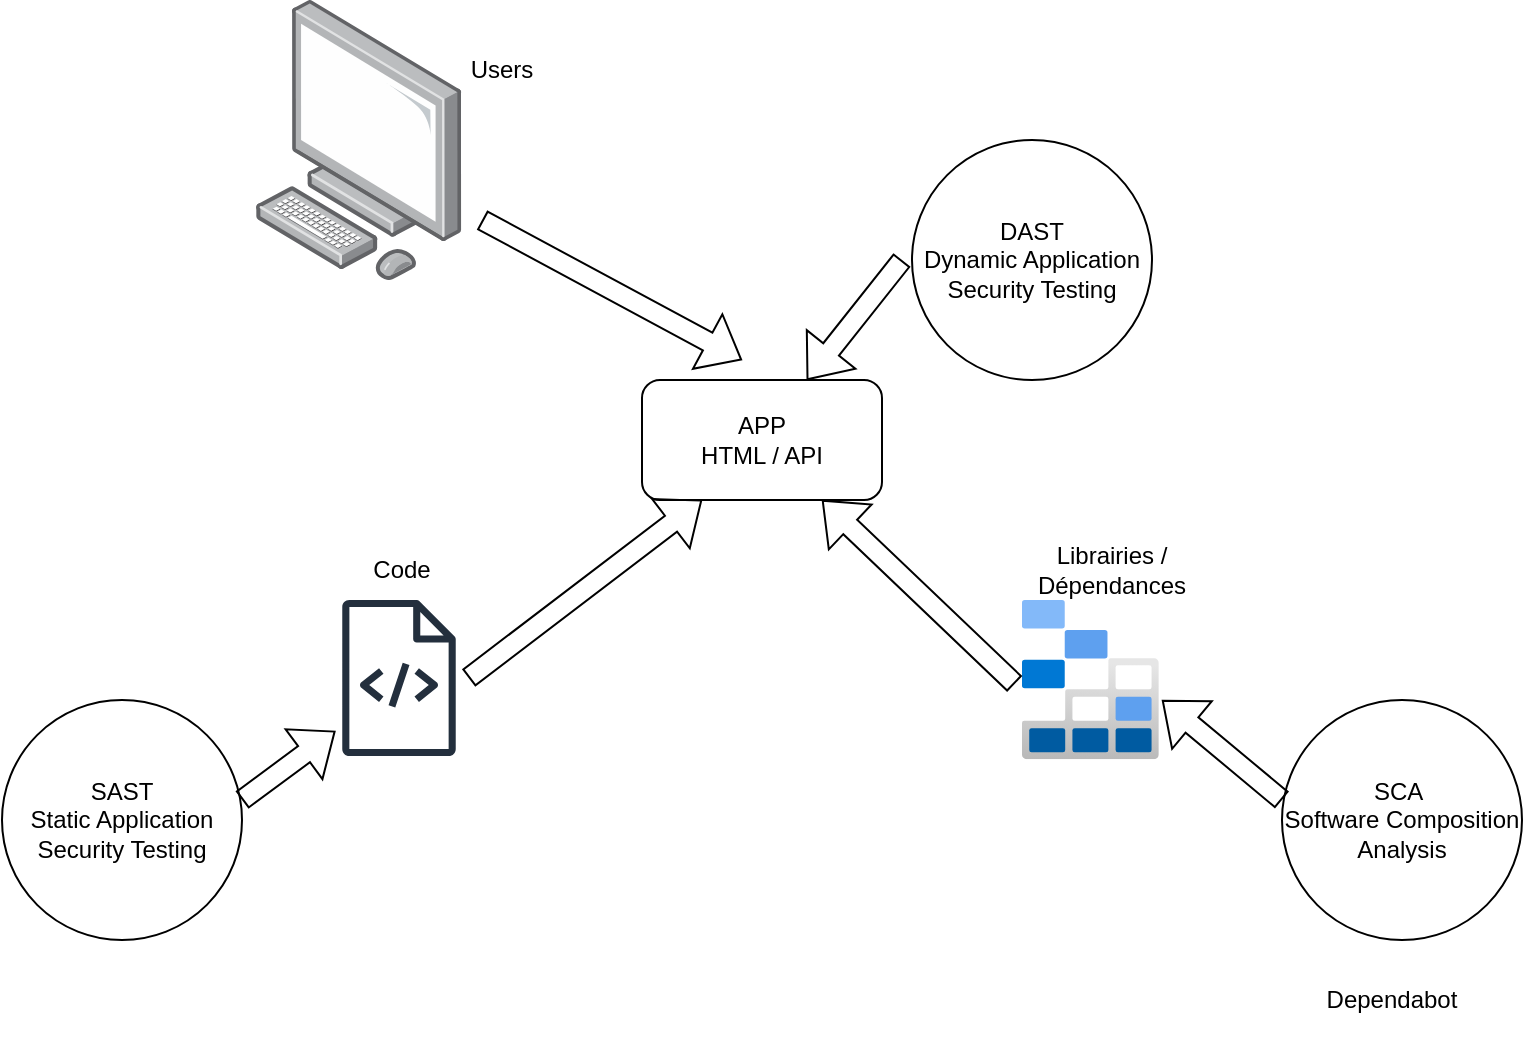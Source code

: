 <mxfile version="28.2.6">
  <diagram name="Page-1" id="UfevvxqJ-7oyU4rjKeek">
    <mxGraphModel dx="1001" dy="607" grid="1" gridSize="10" guides="1" tooltips="1" connect="1" arrows="1" fold="1" page="1" pageScale="1" pageWidth="1169" pageHeight="827" math="0" shadow="0">
      <root>
        <mxCell id="0" />
        <mxCell id="1" parent="0" />
        <mxCell id="_O_64iPQs3X-C6nSO5Xz-1" value="&lt;div&gt;APP&lt;/div&gt;HTML / API" style="rounded=1;whiteSpace=wrap;html=1;" vertex="1" parent="1">
          <mxGeometry x="450" y="290" width="120" height="60" as="geometry" />
        </mxCell>
        <mxCell id="_O_64iPQs3X-C6nSO5Xz-2" value="" style="image;points=[];aspect=fixed;html=1;align=center;shadow=0;dashed=0;image=img/lib/allied_telesis/computer_and_terminals/Personal_Computer.svg;" vertex="1" parent="1">
          <mxGeometry x="256.7" y="100" width="103.3" height="140" as="geometry" />
        </mxCell>
        <mxCell id="_O_64iPQs3X-C6nSO5Xz-3" value="Users" style="text;html=1;whiteSpace=wrap;strokeColor=none;fillColor=none;align=center;verticalAlign=middle;rounded=0;" vertex="1" parent="1">
          <mxGeometry x="320" y="120" width="120" height="30" as="geometry" />
        </mxCell>
        <mxCell id="_O_64iPQs3X-C6nSO5Xz-4" value="" style="sketch=0;outlineConnect=0;fontColor=#232F3E;gradientColor=none;fillColor=#232F3D;strokeColor=none;dashed=0;verticalLabelPosition=bottom;verticalAlign=top;align=center;html=1;fontSize=12;fontStyle=0;aspect=fixed;pointerEvents=1;shape=mxgraph.aws4.source_code;" vertex="1" parent="1">
          <mxGeometry x="300" y="400" width="57" height="78" as="geometry" />
        </mxCell>
        <mxCell id="_O_64iPQs3X-C6nSO5Xz-5" value="Code" style="text;html=1;whiteSpace=wrap;strokeColor=none;fillColor=none;align=center;verticalAlign=middle;rounded=0;" vertex="1" parent="1">
          <mxGeometry x="300" y="370" width="60" height="30" as="geometry" />
        </mxCell>
        <mxCell id="_O_64iPQs3X-C6nSO5Xz-6" value="" style="image;aspect=fixed;html=1;points=[];align=center;fontSize=12;image=img/lib/azure2/storage/Storage_Explorer.svg;" vertex="1" parent="1">
          <mxGeometry x="640" y="400" width="68.4" height="79.64" as="geometry" />
        </mxCell>
        <mxCell id="_O_64iPQs3X-C6nSO5Xz-7" value="Librairies / Dépendances" style="text;html=1;whiteSpace=wrap;strokeColor=none;fillColor=none;align=center;verticalAlign=middle;rounded=0;" vertex="1" parent="1">
          <mxGeometry x="620" y="370" width="130" height="30" as="geometry" />
        </mxCell>
        <mxCell id="_O_64iPQs3X-C6nSO5Xz-8" value="" style="shape=flexArrow;endArrow=classic;html=1;rounded=0;entryX=0.25;entryY=1;entryDx=0;entryDy=0;" edge="1" parent="1" target="_O_64iPQs3X-C6nSO5Xz-1">
          <mxGeometry width="50" height="50" relative="1" as="geometry">
            <mxPoint x="363.3" y="439" as="sourcePoint" />
            <mxPoint x="413.3" y="389" as="targetPoint" />
          </mxGeometry>
        </mxCell>
        <mxCell id="_O_64iPQs3X-C6nSO5Xz-9" value="" style="shape=flexArrow;endArrow=classic;html=1;rounded=0;entryX=0.75;entryY=1;entryDx=0;entryDy=0;exitX=-0.053;exitY=0.527;exitDx=0;exitDy=0;exitPerimeter=0;" edge="1" parent="1" source="_O_64iPQs3X-C6nSO5Xz-6" target="_O_64iPQs3X-C6nSO5Xz-1">
          <mxGeometry width="50" height="50" relative="1" as="geometry">
            <mxPoint x="430" y="479" as="sourcePoint" />
            <mxPoint x="546.7" y="390" as="targetPoint" />
          </mxGeometry>
        </mxCell>
        <mxCell id="_O_64iPQs3X-C6nSO5Xz-10" value="" style="shape=flexArrow;endArrow=classic;html=1;rounded=0;" edge="1" parent="1">
          <mxGeometry width="50" height="50" relative="1" as="geometry">
            <mxPoint x="370" y="210" as="sourcePoint" />
            <mxPoint x="500" y="280" as="targetPoint" />
          </mxGeometry>
        </mxCell>
        <mxCell id="_O_64iPQs3X-C6nSO5Xz-11" value="SAST&lt;div&gt;Static Application Security Testing&lt;/div&gt;" style="ellipse;whiteSpace=wrap;html=1;aspect=fixed;" vertex="1" parent="1">
          <mxGeometry x="130" y="450" width="120" height="120" as="geometry" />
        </mxCell>
        <mxCell id="_O_64iPQs3X-C6nSO5Xz-12" value="SCA&amp;nbsp;&lt;div&gt;Software Composition Analysis&lt;/div&gt;" style="ellipse;whiteSpace=wrap;html=1;aspect=fixed;" vertex="1" parent="1">
          <mxGeometry x="770" y="450" width="120" height="120" as="geometry" />
        </mxCell>
        <mxCell id="_O_64iPQs3X-C6nSO5Xz-13" value="DAST&lt;div&gt;Dynamic Application Security Testing&lt;/div&gt;" style="ellipse;whiteSpace=wrap;html=1;aspect=fixed;" vertex="1" parent="1">
          <mxGeometry x="585" y="170" width="120" height="120" as="geometry" />
        </mxCell>
        <mxCell id="_O_64iPQs3X-C6nSO5Xz-14" value="" style="shape=flexArrow;endArrow=classic;html=1;rounded=0;entryX=0.687;entryY=0;entryDx=0;entryDy=0;entryPerimeter=0;" edge="1" parent="1" target="_O_64iPQs3X-C6nSO5Xz-1">
          <mxGeometry width="50" height="50" relative="1" as="geometry">
            <mxPoint x="580" y="230" as="sourcePoint" />
            <mxPoint x="560" y="300" as="targetPoint" />
          </mxGeometry>
        </mxCell>
        <mxCell id="_O_64iPQs3X-C6nSO5Xz-15" value="" style="shape=flexArrow;endArrow=classic;html=1;rounded=0;entryX=0.25;entryY=1;entryDx=0;entryDy=0;" edge="1" parent="1">
          <mxGeometry width="50" height="50" relative="1" as="geometry">
            <mxPoint x="250" y="500" as="sourcePoint" />
            <mxPoint x="296.7" y="465.5" as="targetPoint" />
          </mxGeometry>
        </mxCell>
        <mxCell id="_O_64iPQs3X-C6nSO5Xz-16" value="" style="shape=flexArrow;endArrow=classic;html=1;rounded=0;entryX=0.75;entryY=1;entryDx=0;entryDy=0;" edge="1" parent="1">
          <mxGeometry width="50" height="50" relative="1" as="geometry">
            <mxPoint x="770" y="500" as="sourcePoint" />
            <mxPoint x="710" y="450" as="targetPoint" />
          </mxGeometry>
        </mxCell>
        <mxCell id="_O_64iPQs3X-C6nSO5Xz-17" value="" style="shape=image;html=1;verticalAlign=top;verticalLabelPosition=bottom;labelBackgroundColor=#ffffff;imageAspect=0;aspect=fixed;image=https://icons.diagrams.net/icon-cache1/Miu_Black_Social-2261/github-1223.svg" vertex="1" parent="1">
          <mxGeometry x="730" y="570" width="60" height="60" as="geometry" />
        </mxCell>
        <mxCell id="_O_64iPQs3X-C6nSO5Xz-18" value="Dependabot" style="text;html=1;whiteSpace=wrap;strokeColor=none;fillColor=none;align=center;verticalAlign=middle;rounded=0;" vertex="1" parent="1">
          <mxGeometry x="770" y="585" width="110" height="30" as="geometry" />
        </mxCell>
      </root>
    </mxGraphModel>
  </diagram>
</mxfile>
